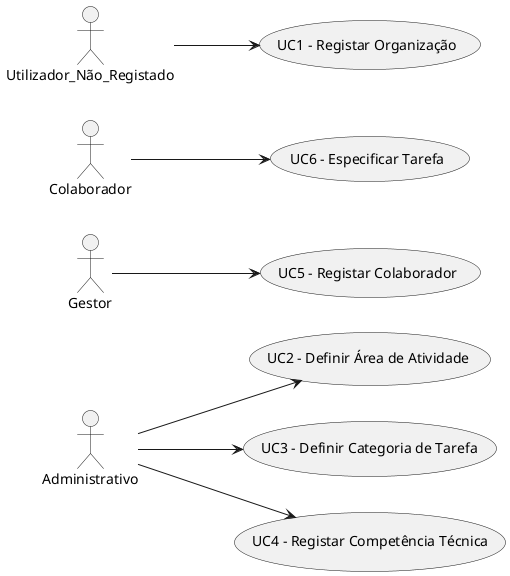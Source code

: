 @startuml

left to right direction

actor Administrativo AS a
actor Gestor AS g
actor Colaborador AS c
actor Utilizador_Não_Registado AS u

usecase "UC1 - Registar Organização" AS UC1
usecase "UC2 - Definir Área de Atividade" AS UC2
usecase "UC3 - Definir Categoria de Tarefa" AS UC3
usecase "UC4 - Registar Competência Técnica" AS UC4
usecase "UC5 - Registar Colaborador" AS UC5
usecase "UC6 - Especificar Tarefa" AS UC6

u --> UC1
a --> UC2
a --> UC3 
a --> UC4
g --> UC5 
c --> UC6

@enduml